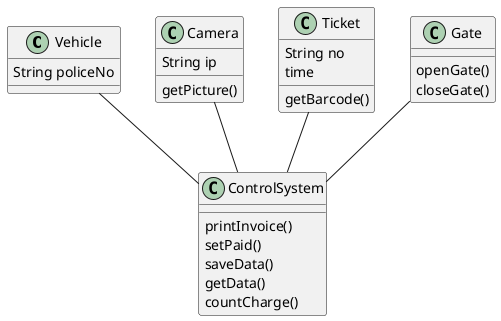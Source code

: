 @startuml
Vehicle : String policeNo

Camera : String ip
Camera : getPicture()

ControlSystem : printInvoice()
ControlSystem : setPaid()
ControlSystem : saveData()
ControlSystem : getData()
ControlSystem : countCharge()

Ticket : String no
Ticket : time
Ticket : getBarcode()

Gate : openGate()
Gate : closeGate()

Camera -- ControlSystem
Gate -- ControlSystem
Ticket -- ControlSystem
Vehicle -- ControlSystem
@enduml